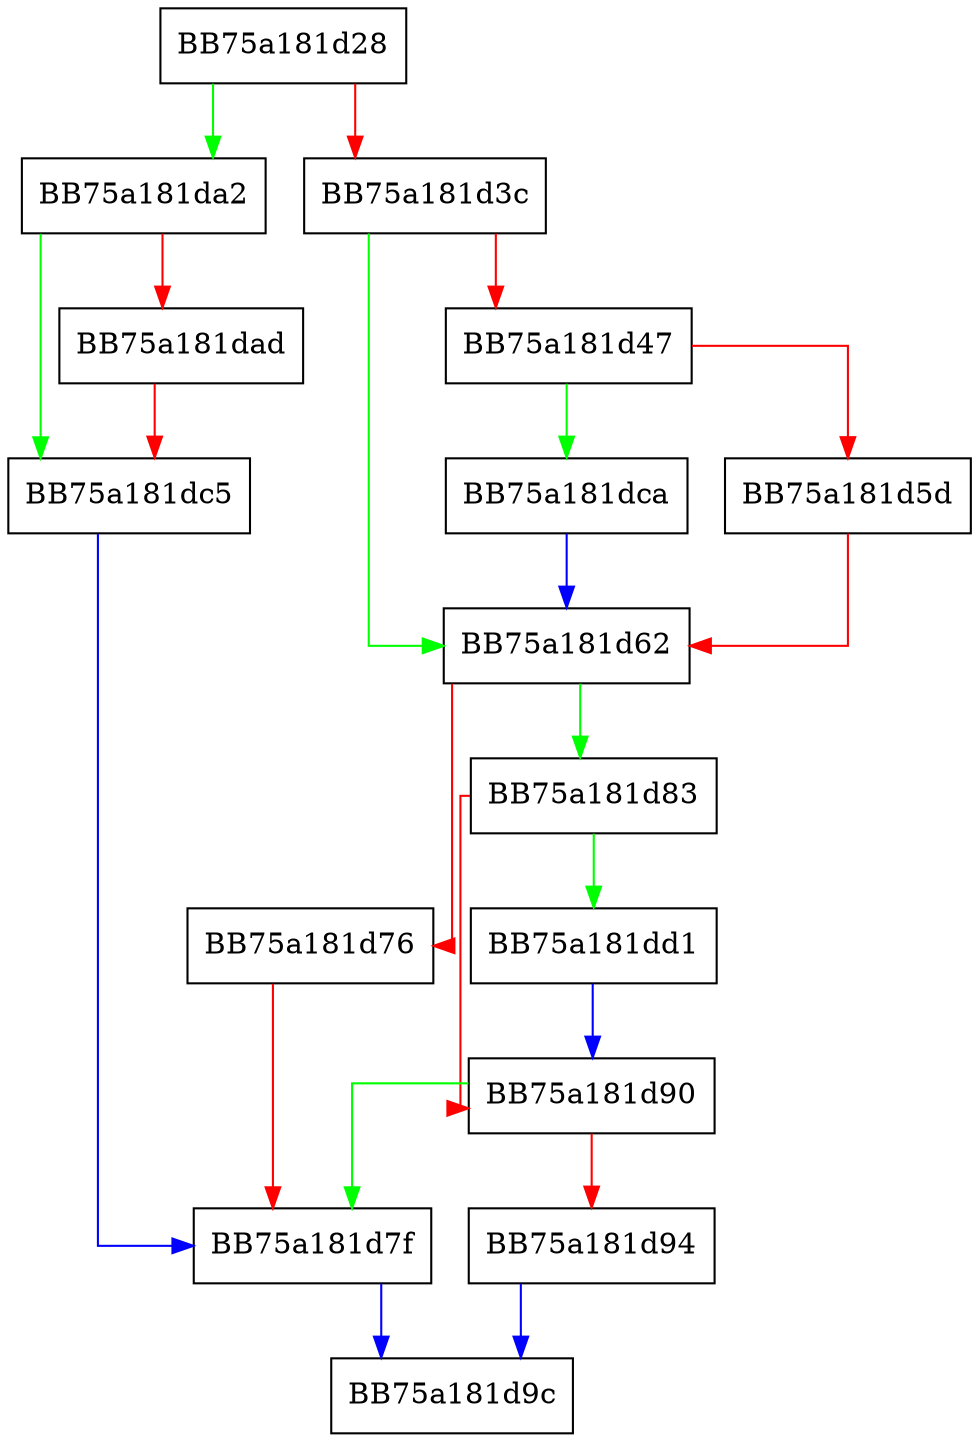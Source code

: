 digraph mtx_do_lock {
  node [shape="box"];
  graph [splines=ortho];
  BB75a181d28 -> BB75a181da2 [color="green"];
  BB75a181d28 -> BB75a181d3c [color="red"];
  BB75a181d3c -> BB75a181d62 [color="green"];
  BB75a181d3c -> BB75a181d47 [color="red"];
  BB75a181d47 -> BB75a181dca [color="green"];
  BB75a181d47 -> BB75a181d5d [color="red"];
  BB75a181d5d -> BB75a181d62 [color="red"];
  BB75a181d62 -> BB75a181d83 [color="green"];
  BB75a181d62 -> BB75a181d76 [color="red"];
  BB75a181d76 -> BB75a181d7f [color="red"];
  BB75a181d7f -> BB75a181d9c [color="blue"];
  BB75a181d83 -> BB75a181dd1 [color="green"];
  BB75a181d83 -> BB75a181d90 [color="red"];
  BB75a181d90 -> BB75a181d7f [color="green"];
  BB75a181d90 -> BB75a181d94 [color="red"];
  BB75a181d94 -> BB75a181d9c [color="blue"];
  BB75a181da2 -> BB75a181dc5 [color="green"];
  BB75a181da2 -> BB75a181dad [color="red"];
  BB75a181dad -> BB75a181dc5 [color="red"];
  BB75a181dc5 -> BB75a181d7f [color="blue"];
  BB75a181dca -> BB75a181d62 [color="blue"];
  BB75a181dd1 -> BB75a181d90 [color="blue"];
}